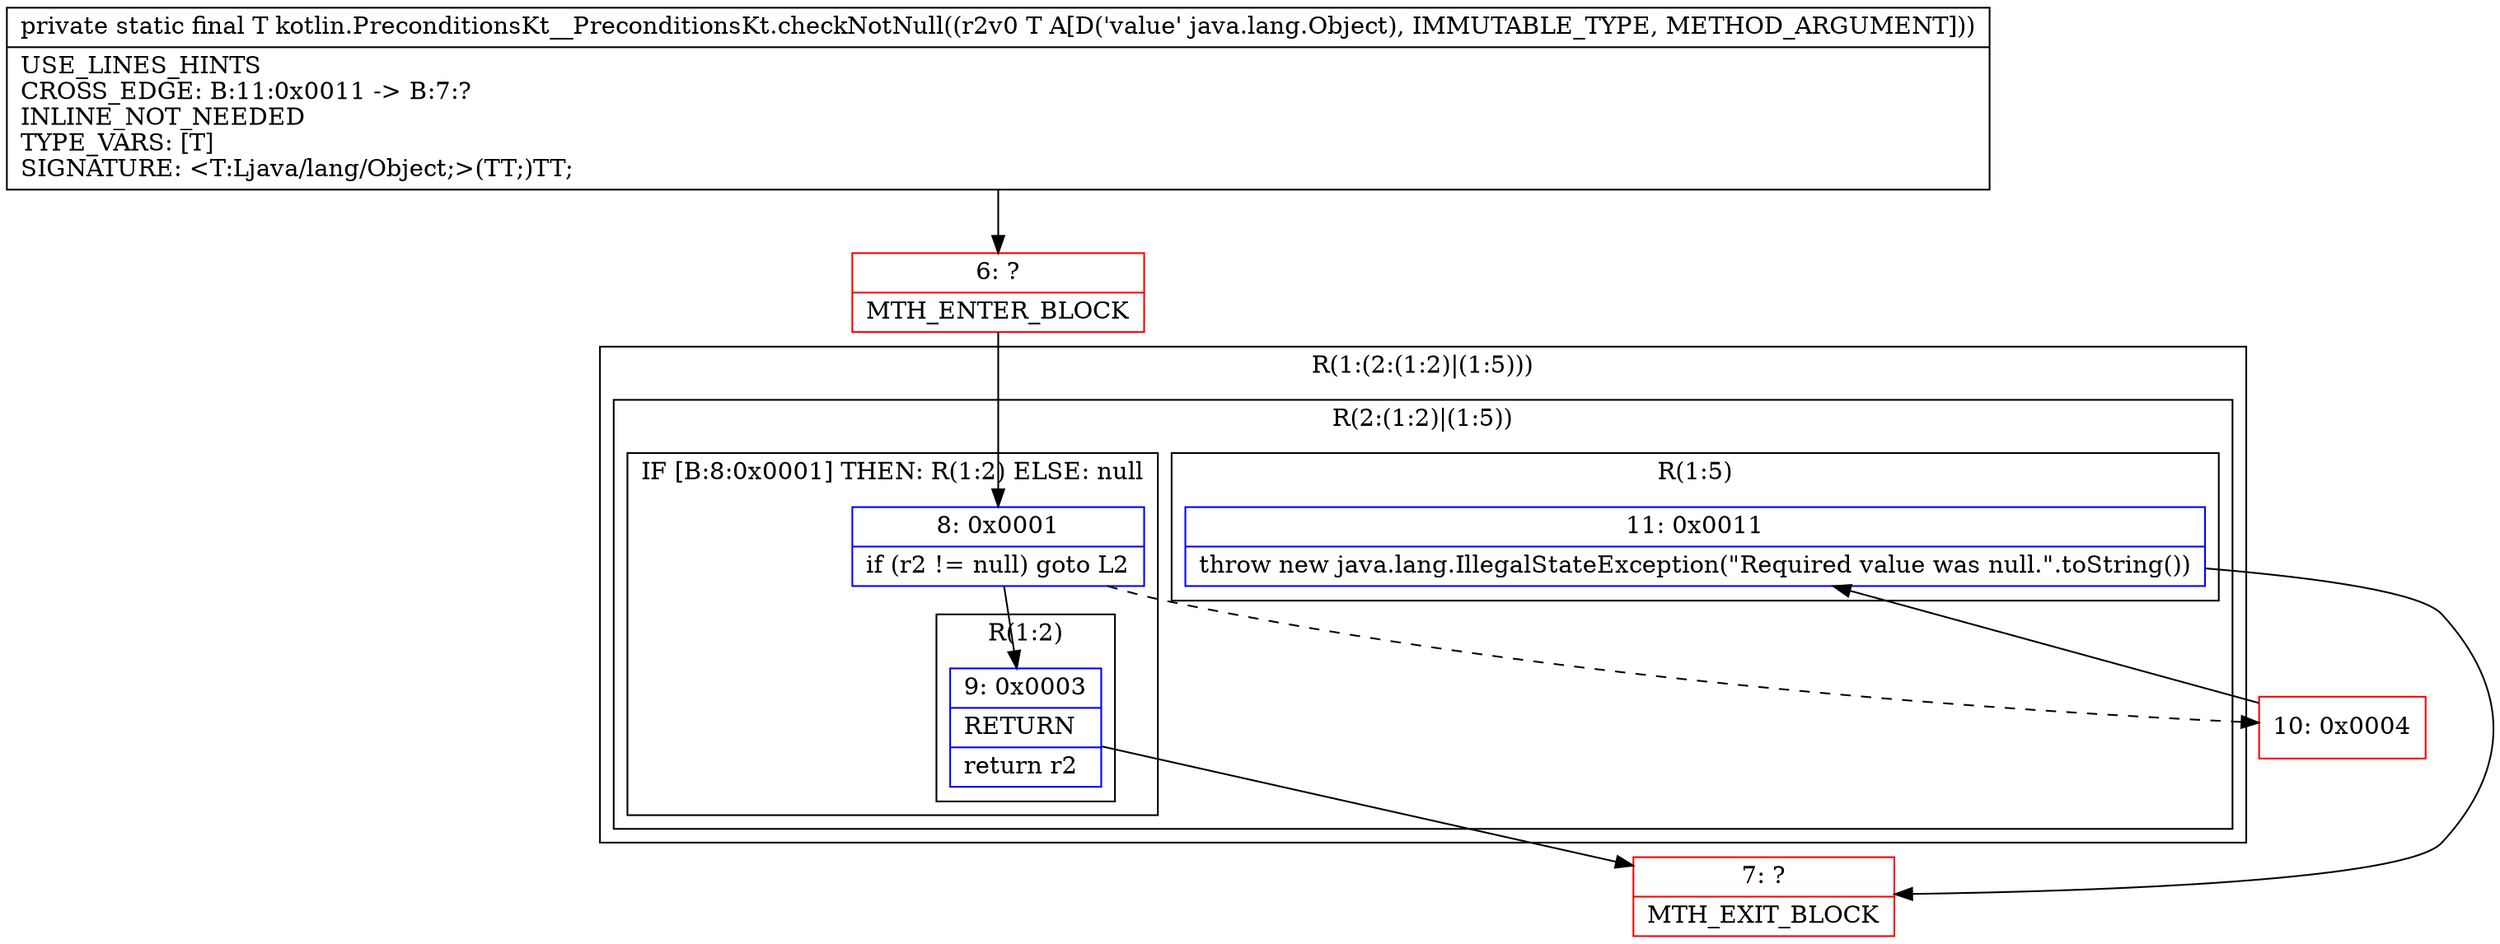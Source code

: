 digraph "CFG forkotlin.PreconditionsKt__PreconditionsKt.checkNotNull(Ljava\/lang\/Object;)Ljava\/lang\/Object;" {
subgraph cluster_Region_271581373 {
label = "R(1:(2:(1:2)|(1:5)))";
node [shape=record,color=blue];
subgraph cluster_Region_2031413270 {
label = "R(2:(1:2)|(1:5))";
node [shape=record,color=blue];
subgraph cluster_IfRegion_1953113648 {
label = "IF [B:8:0x0001] THEN: R(1:2) ELSE: null";
node [shape=record,color=blue];
Node_8 [shape=record,label="{8\:\ 0x0001|if (r2 != null) goto L2\l}"];
subgraph cluster_Region_1990001956 {
label = "R(1:2)";
node [shape=record,color=blue];
Node_9 [shape=record,label="{9\:\ 0x0003|RETURN\l|return r2\l}"];
}
}
subgraph cluster_Region_1723389602 {
label = "R(1:5)";
node [shape=record,color=blue];
Node_11 [shape=record,label="{11\:\ 0x0011|throw new java.lang.IllegalStateException(\"Required value was null.\".toString())\l}"];
}
}
}
Node_6 [shape=record,color=red,label="{6\:\ ?|MTH_ENTER_BLOCK\l}"];
Node_7 [shape=record,color=red,label="{7\:\ ?|MTH_EXIT_BLOCK\l}"];
Node_10 [shape=record,color=red,label="{10\:\ 0x0004}"];
MethodNode[shape=record,label="{private static final T kotlin.PreconditionsKt__PreconditionsKt.checkNotNull((r2v0 T A[D('value' java.lang.Object), IMMUTABLE_TYPE, METHOD_ARGUMENT]))  | USE_LINES_HINTS\lCROSS_EDGE: B:11:0x0011 \-\> B:7:?\lINLINE_NOT_NEEDED\lTYPE_VARS: [T]\lSIGNATURE: \<T:Ljava\/lang\/Object;\>(TT;)TT;\l}"];
MethodNode -> Node_6;Node_8 -> Node_9;
Node_8 -> Node_10[style=dashed];
Node_9 -> Node_7;
Node_11 -> Node_7;
Node_6 -> Node_8;
Node_10 -> Node_11;
}

